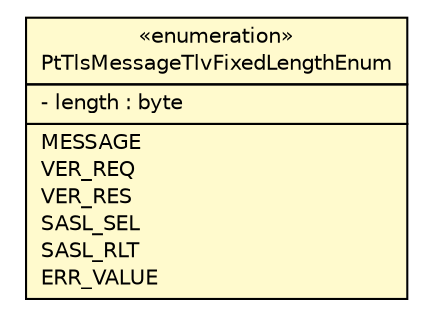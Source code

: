 #!/usr/local/bin/dot
#
# Class diagram 
# Generated by UMLGraph version R5_6 (http://www.umlgraph.org/)
#

digraph G {
	edge [fontname="Helvetica",fontsize=10,labelfontname="Helvetica",labelfontsize=10];
	node [fontname="Helvetica",fontsize=10,shape=plaintext];
	nodesep=0.25;
	ranksep=0.5;
	// org.ietf.nea.pt.message.enums.PtTlsMessageTlvFixedLengthEnum
	c142069 [label=<<table title="org.ietf.nea.pt.message.enums.PtTlsMessageTlvFixedLengthEnum" border="0" cellborder="1" cellspacing="0" cellpadding="2" port="p" bgcolor="lemonChiffon" href="./PtTlsMessageTlvFixedLengthEnum.html">
		<tr><td><table border="0" cellspacing="0" cellpadding="1">
<tr><td align="center" balign="center"> &#171;enumeration&#187; </td></tr>
<tr><td align="center" balign="center"> PtTlsMessageTlvFixedLengthEnum </td></tr>
		</table></td></tr>
		<tr><td><table border="0" cellspacing="0" cellpadding="1">
<tr><td align="left" balign="left"> - length : byte </td></tr>
		</table></td></tr>
		<tr><td><table border="0" cellspacing="0" cellpadding="1">
<tr><td align="left" balign="left"> MESSAGE </td></tr>
<tr><td align="left" balign="left"> VER_REQ </td></tr>
<tr><td align="left" balign="left"> VER_RES </td></tr>
<tr><td align="left" balign="left"> SASL_SEL </td></tr>
<tr><td align="left" balign="left"> SASL_RLT </td></tr>
<tr><td align="left" balign="left"> ERR_VALUE </td></tr>
		</table></td></tr>
		</table>>, URL="./PtTlsMessageTlvFixedLengthEnum.html", fontname="Helvetica", fontcolor="black", fontsize=10.0];
}

